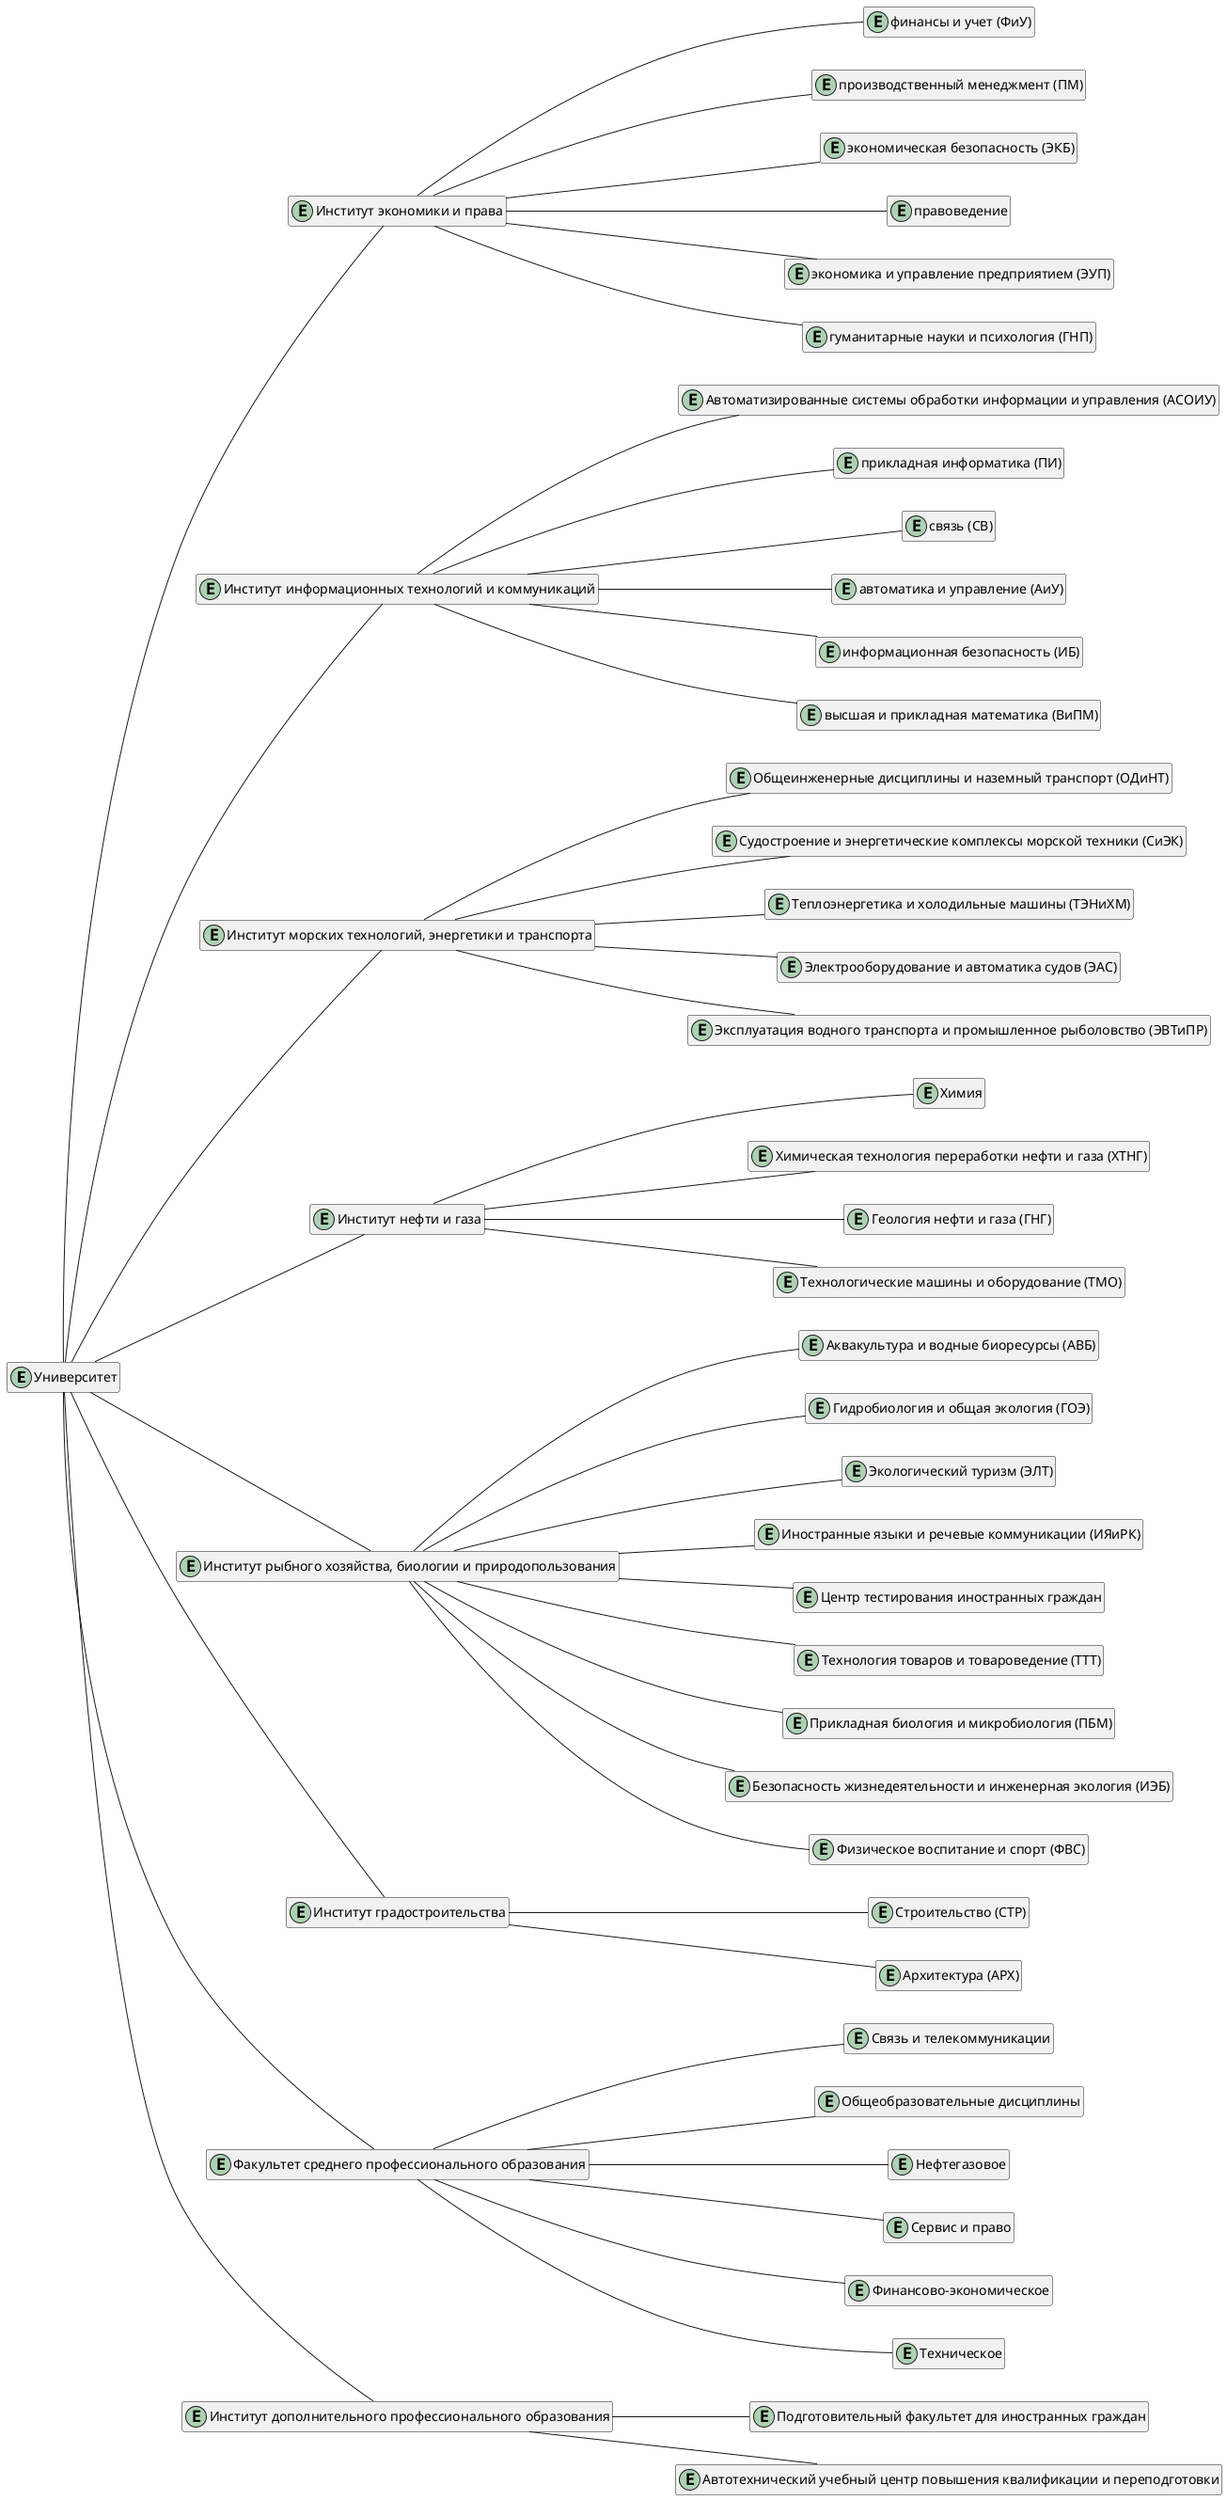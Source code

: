 @startuml
'https://plantuml.com/class-diagram

left to right direction

hide methods
hide members

entity "Университет" as university {}





entity "Институт экономики и права" as instituteOfEconomicsAndLaw
university -- instituteOfEconomicsAndLaw

entity "финансы и учет (ФиУ)" as financesAndAccounting
instituteOfEconomicsAndLaw -- financesAndAccounting
entity "производственный менеджмент (ПМ)" as productionManagement
instituteOfEconomicsAndLaw -- productionManagement
entity "экономическая безопасность (ЭКБ)" as economicSecurity
instituteOfEconomicsAndLaw -- economicSecurity
entity "правоведение" as jurisprudence
instituteOfEconomicsAndLaw -- jurisprudence
entity "экономика и управление предприятием (ЭУП)" as economicsAndEnterpriseManagement
instituteOfEconomicsAndLaw -- economicsAndEnterpriseManagement
entity "гуманитарные науки и психология (ГНП)" as humanitiesAndPsychology
instituteOfEconomicsAndLaw -- humanitiesAndPsychology





entity "Институт информационных технологий и коммуникаций" as instituteOfInformationTechnologiesAndCommunications
university -- instituteOfInformationTechnologiesAndCommunications

entity "Автоматизированные системы обработки информации и управления (АСОИУ)" as automatedInformationProcessingAndControl
instituteOfInformationTechnologiesAndCommunications -- automatedInformationProcessingAndControl
entity "прикладная информатика (ПИ)" as appliedInformatics
instituteOfInformationTechnologiesAndCommunications -- appliedInformatics
entity "связь (СВ)" as communication
instituteOfInformationTechnologiesAndCommunications -- communication
entity "автоматика и управление (АиУ)" as automationAndControl
instituteOfInformationTechnologiesAndCommunications -- automationAndControl
entity "информационная безопасность (ИБ)" as informationSecurity
instituteOfInformationTechnologiesAndCommunications -- informationSecurity
entity "высшая и прикладная математика (ВиПМ)" as higherAndAppliedMathematics
instituteOfInformationTechnologiesAndCommunications -- higherAndAppliedMathematics





entity "Институт морских технологий, энергетики и транспорта" as instituteOfMarineTechnologiesEnergyAndTransport
university -- instituteOfMarineTechnologiesEnergyAndTransport

entity "Общеинженерные дисциплины и наземный транспорт (ОДиНТ)" as generalEngineeringAndGroundTransport
instituteOfMarineTechnologiesEnergyAndTransport -- generalEngineeringAndGroundTransport
entity "Судостроение и энергетические комплексы морской техники (СиЭК)" as shipbuildingAndEnergeticComplexesOfMarineEngineering
instituteOfMarineTechnologiesEnergyAndTransport -- shipbuildingAndEnergeticComplexesOfMarineEngineering
entity "Теплоэнергетика и холодильные машины (ТЭНиХМ)" as thermalPowerEngineeringAndRefrigerationMachines
instituteOfMarineTechnologiesEnergyAndTransport -- thermalPowerEngineeringAndRefrigerationMachines
entity "Электрооборудование и автоматика судов (ЭАС)" as shipElectricalEquipmentAndAutomation
instituteOfMarineTechnologiesEnergyAndTransport -- shipElectricalEquipmentAndAutomation
entity "Эксплуатация водного транспорта и промышленное рыболовство (ЭВТиПР)" as waterTransportOperationAndIndustrialFishing
instituteOfMarineTechnologiesEnergyAndTransport -- waterTransportOperationAndIndustrialFishing





entity "Институт нефти и газа" as instituteOfOilAndGas
university -- instituteOfOilAndGas

entity "Химия" as chemistry
instituteOfOilAndGas -- chemistry
entity "Химическая технология переработки нефти и газа (ХТНГ)" as chemicalTechnologyOfOilAndGasProcessing
instituteOfOilAndGas -- chemicalTechnologyOfOilAndGasProcessing
entity "Геология нефти и газа (ГНГ)" as petroleumAndGasGeology
instituteOfOilAndGas -- petroleumAndGasGeology
entity "Технологические машины и оборудование (ТМО)" as technologicalMachinesAndEquipment
instituteOfOilAndGas -- technologicalMachinesAndEquipment





entity "Институт рыбного хозяйства, биологии и природопользования" as instituteOfFisheryBiologyAndNaturalResourceManagement
university -- instituteOfFisheryBiologyAndNaturalResourceManagement

entity "Аквакультура и водные биоресурсы (АВБ)" as aquacultureAndAquaticBioresources
instituteOfFisheryBiologyAndNaturalResourceManagement -- aquacultureAndAquaticBioresources
entity "Гидробиология и общая экология (ГОЭ)" as hydrobiologyAndGeneralEcology
instituteOfFisheryBiologyAndNaturalResourceManagement -- hydrobiologyAndGeneralEcology
entity "Экологический туризм (ЭЛТ)" as ecologicalTourism
instituteOfFisheryBiologyAndNaturalResourceManagement -- ecologicalTourism
entity "Иностранные языки и речевые коммуникации (ИЯиРК)" as foreignLanguagesAndSpeechCommunication
instituteOfFisheryBiologyAndNaturalResourceManagement -- foreignLanguagesAndSpeechCommunication
entity "Центр тестирования иностранных граждан" as foreignCitizensTestingCenter
instituteOfFisheryBiologyAndNaturalResourceManagement -- foreignCitizensTestingCenter
entity "Технология товаров и товароведение (ТТТ)" as goodsTechnologyAndMerchandising
instituteOfFisheryBiologyAndNaturalResourceManagement -- goodsTechnologyAndMerchandising
entity "Прикладная биология и микробиология (ПБМ)" as appliedBiologyAndMicrobiology
instituteOfFisheryBiologyAndNaturalResourceManagement -- appliedBiologyAndMicrobiology
entity "Безопасность жизнедеятельности и инженерная экология (ИЭБ)" as lifeSafetyAndEngineeringEcology
instituteOfFisheryBiologyAndNaturalResourceManagement -- lifeSafetyAndEngineeringEcology
entity "Физическое воспитание и спорт (ФВС)" as physicalEducationAndSports
instituteOfFisheryBiologyAndNaturalResourceManagement -- physicalEducationAndSports





entity "Институт градостроительства" as instituteOfUrbanPlanning
university -- instituteOfUrbanPlanning

entity "Строительство (СТР)" as construction
instituteOfUrbanPlanning -- construction
entity "Архитектура (АРХ)" as architecture
instituteOfUrbanPlanning -- architecture





entity "Факультет среднего профессионального образования" as facultyOfIntermediateVocationalEducation
university -- facultyOfIntermediateVocationalEducation

entity "Связь и телекоммуникации" as communicationAndTelecommunications
facultyOfIntermediateVocationalEducation -- communicationAndTelecommunications
entity "Общеобразовательные дисциплины" as generalEducationDisciplines
facultyOfIntermediateVocationalEducation -- generalEducationDisciplines
entity "Нефтегазовое" as oilAndGas
facultyOfIntermediateVocationalEducation -- oilAndGas
entity "Сервис и право" as serviceAndLaw
facultyOfIntermediateVocationalEducation -- serviceAndLaw
entity "Финансово-экономическое" as financialAndEconomic
facultyOfIntermediateVocationalEducation -- financialAndEconomic
entity "Техническое" as technical
facultyOfIntermediateVocationalEducation -- technical





entity "Институт дополнительного профессионального образования" as instituteOfContinuingProfessionalEducation
university -- instituteOfContinuingProfessionalEducation

entity "Подготовительный факультет для иностранных граждан" as preparatoryFacultyForForeignCitizens
instituteOfContinuingProfessionalEducation -- preparatoryFacultyForForeignCitizens
entity "Автотехнический учебный центр повышения квалификации и переподготовки" as automotiveTrainingCenterForProfessionalDevelopment
instituteOfContinuingProfessionalEducation -- automotiveTrainingCenterForProfessionalDevelopment





@enduml